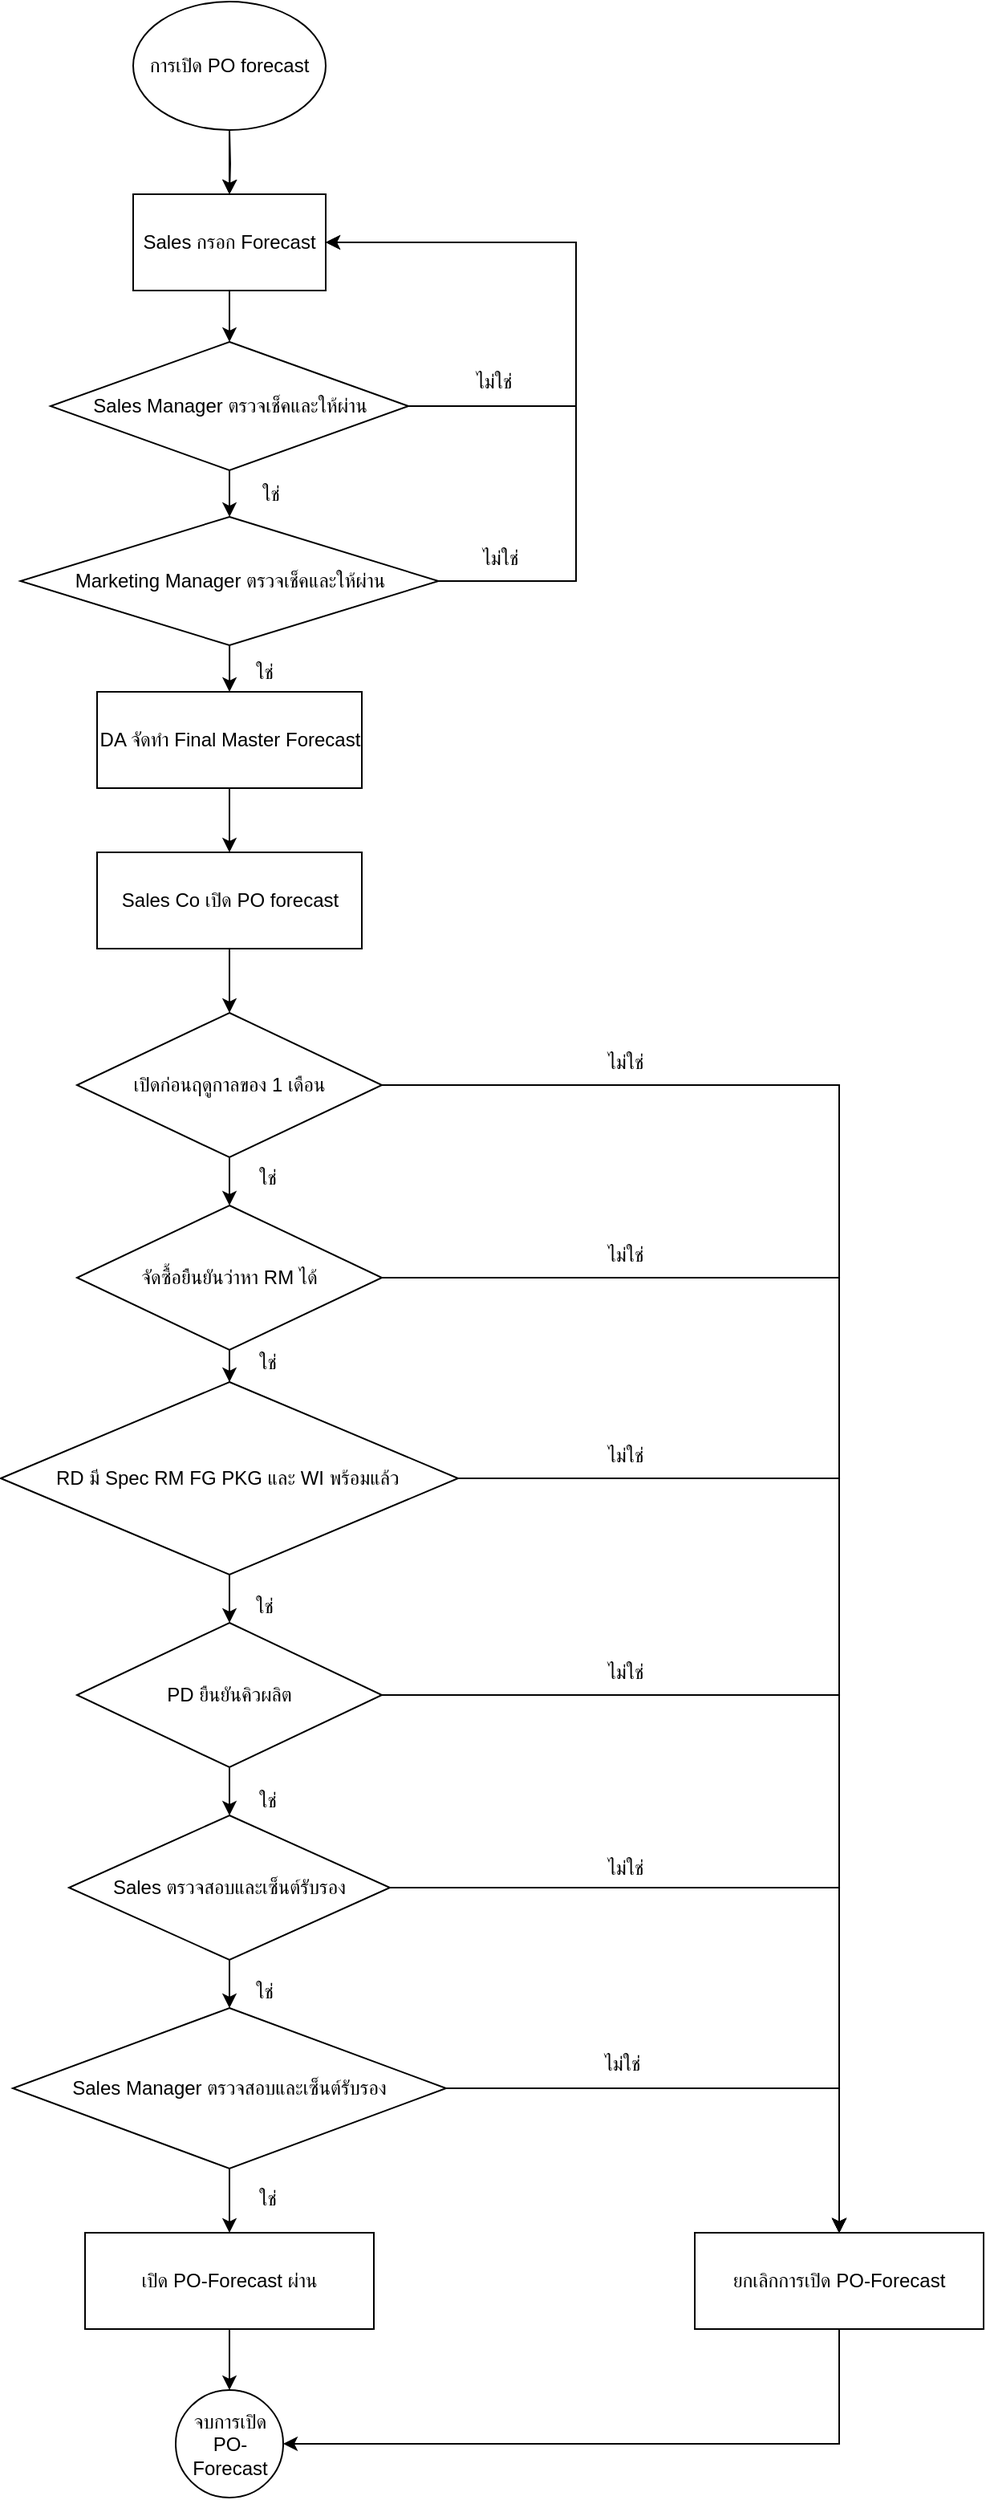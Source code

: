 <mxfile version="26.2.9">
  <diagram id="C5RBs43oDa-KdzZeNtuy" name="Page-1">
    <mxGraphModel dx="1428" dy="877" grid="0" gridSize="10" guides="1" tooltips="1" connect="1" arrows="1" fold="1" page="1" pageScale="1" pageWidth="827" pageHeight="1169" math="0" shadow="0">
      <root>
        <mxCell id="WIyWlLk6GJQsqaUBKTNV-0" />
        <mxCell id="WIyWlLk6GJQsqaUBKTNV-1" parent="WIyWlLk6GJQsqaUBKTNV-0" />
        <mxCell id="ul0n_eh6_xzhWPqqEAVD-3" style="edgeStyle=orthogonalEdgeStyle;rounded=0;orthogonalLoop=1;jettySize=auto;html=1;" parent="WIyWlLk6GJQsqaUBKTNV-1" target="ul0n_eh6_xzhWPqqEAVD-4" edge="1">
          <mxGeometry relative="1" as="geometry">
            <mxPoint x="230" y="240" as="targetPoint" />
            <mxPoint x="230" y="120" as="sourcePoint" />
          </mxGeometry>
        </mxCell>
        <mxCell id="MqeZe2jEh2oXcdcuC_fv-15" value="" style="edgeStyle=orthogonalEdgeStyle;rounded=0;orthogonalLoop=1;jettySize=auto;html=1;" edge="1" parent="WIyWlLk6GJQsqaUBKTNV-1" source="ul0n_eh6_xzhWPqqEAVD-4" target="MqeZe2jEh2oXcdcuC_fv-11">
          <mxGeometry relative="1" as="geometry" />
        </mxCell>
        <mxCell id="ul0n_eh6_xzhWPqqEAVD-4" value="Sales กรอก Forecast" style="rounded=0;whiteSpace=wrap;html=1;" parent="WIyWlLk6GJQsqaUBKTNV-1" vertex="1">
          <mxGeometry x="170" y="160" width="120" height="60" as="geometry" />
        </mxCell>
        <mxCell id="ul0n_eh6_xzhWPqqEAVD-14" value="" style="edgeStyle=orthogonalEdgeStyle;rounded=0;orthogonalLoop=1;jettySize=auto;html=1;strokeColor=light-dark(#000000,#000000);" parent="WIyWlLk6GJQsqaUBKTNV-1" source="ul0n_eh6_xzhWPqqEAVD-11" target="ul0n_eh6_xzhWPqqEAVD-13" edge="1">
          <mxGeometry relative="1" as="geometry" />
        </mxCell>
        <mxCell id="ul0n_eh6_xzhWPqqEAVD-11" value="DA จัดทำ Final Master Forecast&lt;span style=&quot;color: rgba(0, 0, 0, 0); font-family: monospace; font-size: 0px; text-align: start; text-wrap-mode: nowrap;&quot;&gt;%3CmxGraphModel%3E%3Croot%3E%3CmxCell%20id%3D%220%22%2F%3E%3CmxCell%20id%3D%221%22%20parent%3D%220%22%2F%3E%3CmxCell%20id%3D%222%22%20value%3D%22Marketing%20Manager%20%E0%B8%95%E0%B8%A3%E0%B8%A7%E0%B8%88%E0%B9%80%E0%B8%8A%E0%B9%87%E0%B8%84%22%20style%3D%22rounded%3D0%3BwhiteSpace%3Dwrap%3Bhtml%3D1%3B%22%20vertex%3D%221%22%20parent%3D%221%22%3E%3CmxGeometry%20x%3D%22147.5%22%20y%3D%22370%22%20width%3D%22165%22%20height%3D%2260%22%20as%3D%22geometry%22%2F%3E%3C%2FmxCell%3E%3C%2Froot%3E%3C%2FmxGraphModel%3E&lt;/span&gt;" style="rounded=0;whiteSpace=wrap;html=1;" parent="WIyWlLk6GJQsqaUBKTNV-1" vertex="1">
          <mxGeometry x="147.5" y="470" width="165" height="60" as="geometry" />
        </mxCell>
        <mxCell id="ul0n_eh6_xzhWPqqEAVD-20" value="" style="edgeStyle=orthogonalEdgeStyle;rounded=0;orthogonalLoop=1;jettySize=auto;html=1;" parent="WIyWlLk6GJQsqaUBKTNV-1" source="ul0n_eh6_xzhWPqqEAVD-13" target="ul0n_eh6_xzhWPqqEAVD-15" edge="1">
          <mxGeometry relative="1" as="geometry" />
        </mxCell>
        <mxCell id="ul0n_eh6_xzhWPqqEAVD-13" value="Sales Co เปิด PO forecast" style="rounded=0;whiteSpace=wrap;html=1;" parent="WIyWlLk6GJQsqaUBKTNV-1" vertex="1">
          <mxGeometry x="147.5" y="570" width="165" height="60" as="geometry" />
        </mxCell>
        <mxCell id="PnefCcI8xvtNNN-fNU-R-4" value="" style="edgeStyle=orthogonalEdgeStyle;rounded=0;orthogonalLoop=1;jettySize=auto;html=1;" parent="WIyWlLk6GJQsqaUBKTNV-1" source="ul0n_eh6_xzhWPqqEAVD-15" target="PnefCcI8xvtNNN-fNU-R-0" edge="1">
          <mxGeometry relative="1" as="geometry" />
        </mxCell>
        <mxCell id="PnefCcI8xvtNNN-fNU-R-22" style="edgeStyle=orthogonalEdgeStyle;rounded=0;orthogonalLoop=1;jettySize=auto;html=1;entryX=0.5;entryY=0;entryDx=0;entryDy=0;strokeColor=light-dark(#000000,#000000);" parent="WIyWlLk6GJQsqaUBKTNV-1" source="ul0n_eh6_xzhWPqqEAVD-15" target="PnefCcI8xvtNNN-fNU-R-11" edge="1">
          <mxGeometry relative="1" as="geometry" />
        </mxCell>
        <mxCell id="ul0n_eh6_xzhWPqqEAVD-15" value="เปิดก่อนฤดูกาลของ 1 เดือน" style="rhombus;whiteSpace=wrap;html=1;" parent="WIyWlLk6GJQsqaUBKTNV-1" vertex="1">
          <mxGeometry x="135" y="670" width="190" height="90" as="geometry" />
        </mxCell>
        <mxCell id="ul0n_eh6_xzhWPqqEAVD-19" value="" style="edgeStyle=orthogonalEdgeStyle;rounded=0;orthogonalLoop=1;jettySize=auto;html=1;strokeColor=light-dark(#000000,#000000);" parent="WIyWlLk6GJQsqaUBKTNV-1" source="ul0n_eh6_xzhWPqqEAVD-16" target="ul0n_eh6_xzhWPqqEAVD-4" edge="1">
          <mxGeometry relative="1" as="geometry" />
        </mxCell>
        <mxCell id="ul0n_eh6_xzhWPqqEAVD-16" value="การเปิด PO forecast" style="ellipse;whiteSpace=wrap;html=1;" parent="WIyWlLk6GJQsqaUBKTNV-1" vertex="1">
          <mxGeometry x="170" y="40" width="120" height="80" as="geometry" />
        </mxCell>
        <mxCell id="ul0n_eh6_xzhWPqqEAVD-23" value="จบการเปิด PO-Forecast" style="ellipse;whiteSpace=wrap;html=1;aspect=fixed;" parent="WIyWlLk6GJQsqaUBKTNV-1" vertex="1">
          <mxGeometry x="196.5" y="1528" width="67" height="67" as="geometry" />
        </mxCell>
        <mxCell id="PnefCcI8xvtNNN-fNU-R-5" value="" style="edgeStyle=orthogonalEdgeStyle;rounded=0;orthogonalLoop=1;jettySize=auto;html=1;" parent="WIyWlLk6GJQsqaUBKTNV-1" source="PnefCcI8xvtNNN-fNU-R-0" target="PnefCcI8xvtNNN-fNU-R-1" edge="1">
          <mxGeometry relative="1" as="geometry" />
        </mxCell>
        <mxCell id="PnefCcI8xvtNNN-fNU-R-23" style="edgeStyle=orthogonalEdgeStyle;rounded=0;orthogonalLoop=1;jettySize=auto;html=1;entryX=0.5;entryY=0;entryDx=0;entryDy=0;strokeColor=light-dark(#000000,#000000);" parent="WIyWlLk6GJQsqaUBKTNV-1" source="PnefCcI8xvtNNN-fNU-R-0" target="PnefCcI8xvtNNN-fNU-R-11" edge="1">
          <mxGeometry relative="1" as="geometry" />
        </mxCell>
        <mxCell id="PnefCcI8xvtNNN-fNU-R-0" value="จัดซื้อยืนยันว่าหา RM ได้&lt;span style=&quot;color: rgba(0, 0, 0, 0); font-family: monospace; font-size: 0px; text-align: start; text-wrap-mode: nowrap;&quot;&gt;%3CmxGraphModel%3E%3Croot%3E%3CmxCell%20id%3D%220%22%2F%3E%3CmxCell%20id%3D%221%22%20parent%3D%220%22%2F%3E%3CmxCell%20id%3D%222%22%20value%3D%22%E0%B9%80%E0%B8%9B%E0%B8%B4%E0%B8%94%E0%B8%81%E0%B9%88%E0%B8%AD%E0%B8%99%E0%B8%A4%E0%B8%94%E0%B8%B9%E0%B8%81%E0%B8%B2%E0%B8%A5%E0%B8%82%E0%B8%AD%E0%B8%87%201%20%E0%B9%80%E0%B8%94%E0%B8%B7%E0%B8%AD%E0%B8%99%22%20style%3D%22rhombus%3BwhiteSpace%3Dwrap%3Bhtml%3D1%3B%22%20vertex%3D%221%22%20parent%3D%221%22%3E%3CmxGeometry%20x%3D%22135%22%20y%3D%22670%22%20width%3D%22190%22%20height%3D%2290%22%20as%3D%22geometry%22%2F%3E%3C%2FmxCell%3E%3C%2Froot%3E%3C%2FmxGraphModel%3E&lt;/span&gt;&lt;span style=&quot;color: rgba(0, 0, 0, 0); font-family: monospace; font-size: 0px; text-align: start; text-wrap-mode: nowrap;&quot;&gt;%3CmxGraphModel%3E%3Croot%3E%3CmxCell%20id%3D%220%22%2F%3E%3CmxCell%20id%3D%221%22%20parent%3D%220%22%2F%3E%3CmxCell%20id%3D%222%22%20value%3D%22%E0%B9%80%E0%B8%9B%E0%B8%B4%E0%B8%94%E0%B8%81%E0%B9%88%E0%B8%AD%E0%B8%99%E0%B8%A4%E0%B8%94%E0%B8%B9%E0%B8%81%E0%B8%B2%E0%B8%A5%E0%B8%82%E0%B8%AD%E0%B8%87%201%20%E0%B9%80%E0%B8%94%E0%B8%B7%E0%B8%AD%E0%B8%99%22%20style%3D%22rhombus%3BwhiteSpace%3Dwrap%3Bhtml%3D1%3B%22%20vertex%3D%221%22%20parent%3D%221%22%3E%3CmxGeometry%20x%3D%22135%22%20y%3D%22670%22%20width%3D%22190%22%20height%3D%2290%22%20as%3D%22geometry%22%2F%3E%3C%2FmxCell%3E%3C%2Froot%3E%3C%2FmxGraphModel%3E&lt;/span&gt;" style="rhombus;whiteSpace=wrap;html=1;" parent="WIyWlLk6GJQsqaUBKTNV-1" vertex="1">
          <mxGeometry x="135" y="790" width="190" height="90" as="geometry" />
        </mxCell>
        <mxCell id="PnefCcI8xvtNNN-fNU-R-6" value="" style="edgeStyle=orthogonalEdgeStyle;rounded=0;orthogonalLoop=1;jettySize=auto;html=1;" parent="WIyWlLk6GJQsqaUBKTNV-1" source="PnefCcI8xvtNNN-fNU-R-1" target="PnefCcI8xvtNNN-fNU-R-3" edge="1">
          <mxGeometry relative="1" as="geometry" />
        </mxCell>
        <mxCell id="PnefCcI8xvtNNN-fNU-R-24" style="edgeStyle=orthogonalEdgeStyle;rounded=0;orthogonalLoop=1;jettySize=auto;html=1;entryX=0.5;entryY=0;entryDx=0;entryDy=0;strokeColor=light-dark(#000000,#000000);" parent="WIyWlLk6GJQsqaUBKTNV-1" source="PnefCcI8xvtNNN-fNU-R-1" target="PnefCcI8xvtNNN-fNU-R-11" edge="1">
          <mxGeometry relative="1" as="geometry">
            <mxPoint x="610" y="1430" as="targetPoint" />
          </mxGeometry>
        </mxCell>
        <mxCell id="PnefCcI8xvtNNN-fNU-R-1" value="RD มี Spec RM FG PKG และ WI พร้อมแล้ว&amp;nbsp;" style="rhombus;whiteSpace=wrap;html=1;" parent="WIyWlLk6GJQsqaUBKTNV-1" vertex="1">
          <mxGeometry x="87.5" y="900" width="285" height="120" as="geometry" />
        </mxCell>
        <mxCell id="PnefCcI8xvtNNN-fNU-R-16" value="" style="edgeStyle=orthogonalEdgeStyle;rounded=0;orthogonalLoop=1;jettySize=auto;html=1;" parent="WIyWlLk6GJQsqaUBKTNV-1" source="PnefCcI8xvtNNN-fNU-R-3" target="PnefCcI8xvtNNN-fNU-R-12" edge="1">
          <mxGeometry relative="1" as="geometry" />
        </mxCell>
        <mxCell id="PnefCcI8xvtNNN-fNU-R-25" style="edgeStyle=orthogonalEdgeStyle;rounded=0;orthogonalLoop=1;jettySize=auto;html=1;entryX=0.5;entryY=0;entryDx=0;entryDy=0;strokeColor=light-dark(#000000,#000000);" parent="WIyWlLk6GJQsqaUBKTNV-1" source="PnefCcI8xvtNNN-fNU-R-3" target="PnefCcI8xvtNNN-fNU-R-11" edge="1">
          <mxGeometry relative="1" as="geometry">
            <mxPoint x="610" y="1420" as="targetPoint" />
          </mxGeometry>
        </mxCell>
        <mxCell id="PnefCcI8xvtNNN-fNU-R-3" value="PD ยืนยันคิวผลิต" style="rhombus;whiteSpace=wrap;html=1;" parent="WIyWlLk6GJQsqaUBKTNV-1" vertex="1">
          <mxGeometry x="135" y="1050" width="190" height="90" as="geometry" />
        </mxCell>
        <mxCell id="PnefCcI8xvtNNN-fNU-R-21" style="edgeStyle=orthogonalEdgeStyle;rounded=0;orthogonalLoop=1;jettySize=auto;html=1;entryX=1;entryY=0.5;entryDx=0;entryDy=0;" parent="WIyWlLk6GJQsqaUBKTNV-1" source="PnefCcI8xvtNNN-fNU-R-11" target="ul0n_eh6_xzhWPqqEAVD-23" edge="1">
          <mxGeometry relative="1" as="geometry">
            <Array as="points">
              <mxPoint x="610" y="1562" />
            </Array>
          </mxGeometry>
        </mxCell>
        <mxCell id="PnefCcI8xvtNNN-fNU-R-11" value="ยกเลิกการเปิด PO-Forecast" style="rounded=0;whiteSpace=wrap;html=1;" parent="WIyWlLk6GJQsqaUBKTNV-1" vertex="1">
          <mxGeometry x="520" y="1430" width="180" height="60" as="geometry" />
        </mxCell>
        <mxCell id="PnefCcI8xvtNNN-fNU-R-17" value="" style="edgeStyle=orthogonalEdgeStyle;rounded=0;orthogonalLoop=1;jettySize=auto;html=1;" parent="WIyWlLk6GJQsqaUBKTNV-1" source="PnefCcI8xvtNNN-fNU-R-12" target="PnefCcI8xvtNNN-fNU-R-13" edge="1">
          <mxGeometry relative="1" as="geometry" />
        </mxCell>
        <mxCell id="PnefCcI8xvtNNN-fNU-R-26" style="edgeStyle=orthogonalEdgeStyle;rounded=0;orthogonalLoop=1;jettySize=auto;html=1;entryX=0.5;entryY=0;entryDx=0;entryDy=0;strokeColor=light-dark(#000000,#000000);" parent="WIyWlLk6GJQsqaUBKTNV-1" source="PnefCcI8xvtNNN-fNU-R-12" target="PnefCcI8xvtNNN-fNU-R-11" edge="1">
          <mxGeometry relative="1" as="geometry">
            <mxPoint x="610" y="1420" as="targetPoint" />
          </mxGeometry>
        </mxCell>
        <mxCell id="PnefCcI8xvtNNN-fNU-R-12" value="Sales ตรวจสอบและเซ็นต์รับรอง" style="rhombus;whiteSpace=wrap;html=1;" parent="WIyWlLk6GJQsqaUBKTNV-1" vertex="1">
          <mxGeometry x="130" y="1170" width="200" height="90" as="geometry" />
        </mxCell>
        <mxCell id="PnefCcI8xvtNNN-fNU-R-19" value="" style="edgeStyle=orthogonalEdgeStyle;rounded=0;orthogonalLoop=1;jettySize=auto;html=1;" parent="WIyWlLk6GJQsqaUBKTNV-1" source="PnefCcI8xvtNNN-fNU-R-13" target="PnefCcI8xvtNNN-fNU-R-15" edge="1">
          <mxGeometry relative="1" as="geometry" />
        </mxCell>
        <mxCell id="PnefCcI8xvtNNN-fNU-R-27" style="edgeStyle=orthogonalEdgeStyle;rounded=0;orthogonalLoop=1;jettySize=auto;html=1;entryX=0.5;entryY=0;entryDx=0;entryDy=0;strokeColor=light-dark(#000000,#000000);" parent="WIyWlLk6GJQsqaUBKTNV-1" source="PnefCcI8xvtNNN-fNU-R-13" target="PnefCcI8xvtNNN-fNU-R-11" edge="1">
          <mxGeometry relative="1" as="geometry">
            <mxPoint x="700" y="1340" as="targetPoint" />
            <Array as="points">
              <mxPoint x="610" y="1340" />
            </Array>
          </mxGeometry>
        </mxCell>
        <mxCell id="PnefCcI8xvtNNN-fNU-R-13" value="Sales Manager ตรวจสอบและเซ็นต์รับรอง" style="rhombus;whiteSpace=wrap;html=1;" parent="WIyWlLk6GJQsqaUBKTNV-1" vertex="1">
          <mxGeometry x="95" y="1290" width="270" height="100" as="geometry" />
        </mxCell>
        <mxCell id="PnefCcI8xvtNNN-fNU-R-20" value="" style="edgeStyle=orthogonalEdgeStyle;rounded=0;orthogonalLoop=1;jettySize=auto;html=1;" parent="WIyWlLk6GJQsqaUBKTNV-1" source="PnefCcI8xvtNNN-fNU-R-15" target="ul0n_eh6_xzhWPqqEAVD-23" edge="1">
          <mxGeometry relative="1" as="geometry" />
        </mxCell>
        <mxCell id="PnefCcI8xvtNNN-fNU-R-15" value="เปิด PO-Forecast ผ่าน" style="rounded=0;whiteSpace=wrap;html=1;" parent="WIyWlLk6GJQsqaUBKTNV-1" vertex="1">
          <mxGeometry x="140" y="1430" width="180" height="60" as="geometry" />
        </mxCell>
        <mxCell id="PnefCcI8xvtNNN-fNU-R-28" value="ใช่" style="text;html=1;align=center;verticalAlign=middle;whiteSpace=wrap;rounded=0;" parent="WIyWlLk6GJQsqaUBKTNV-1" vertex="1">
          <mxGeometry x="224" y="758" width="60" height="30" as="geometry" />
        </mxCell>
        <mxCell id="PnefCcI8xvtNNN-fNU-R-34" value="ไม่ใช่" style="text;html=1;align=center;verticalAlign=middle;whiteSpace=wrap;rounded=0;" parent="WIyWlLk6GJQsqaUBKTNV-1" vertex="1">
          <mxGeometry x="447" y="686" width="60" height="30" as="geometry" />
        </mxCell>
        <mxCell id="MqeZe2jEh2oXcdcuC_fv-1" value="ใช่" style="text;html=1;align=center;verticalAlign=middle;whiteSpace=wrap;rounded=0;" vertex="1" parent="WIyWlLk6GJQsqaUBKTNV-1">
          <mxGeometry x="224" y="873" width="60" height="30" as="geometry" />
        </mxCell>
        <mxCell id="MqeZe2jEh2oXcdcuC_fv-2" value="ใช่" style="text;html=1;align=center;verticalAlign=middle;whiteSpace=wrap;rounded=0;" vertex="1" parent="WIyWlLk6GJQsqaUBKTNV-1">
          <mxGeometry x="222" y="1025" width="60" height="30" as="geometry" />
        </mxCell>
        <mxCell id="MqeZe2jEh2oXcdcuC_fv-3" value="ใช่" style="text;html=1;align=center;verticalAlign=middle;whiteSpace=wrap;rounded=0;" vertex="1" parent="WIyWlLk6GJQsqaUBKTNV-1">
          <mxGeometry x="224" y="1146" width="60" height="30" as="geometry" />
        </mxCell>
        <mxCell id="MqeZe2jEh2oXcdcuC_fv-4" value="ใช่" style="text;html=1;align=center;verticalAlign=middle;whiteSpace=wrap;rounded=0;" vertex="1" parent="WIyWlLk6GJQsqaUBKTNV-1">
          <mxGeometry x="222" y="1265" width="60" height="30" as="geometry" />
        </mxCell>
        <mxCell id="MqeZe2jEh2oXcdcuC_fv-5" value="ใช่" style="text;html=1;align=center;verticalAlign=middle;whiteSpace=wrap;rounded=0;" vertex="1" parent="WIyWlLk6GJQsqaUBKTNV-1">
          <mxGeometry x="224" y="1394" width="60" height="30" as="geometry" />
        </mxCell>
        <mxCell id="MqeZe2jEh2oXcdcuC_fv-6" value="ไม่ใช่" style="text;html=1;align=center;verticalAlign=middle;whiteSpace=wrap;rounded=0;" vertex="1" parent="WIyWlLk6GJQsqaUBKTNV-1">
          <mxGeometry x="447" y="806" width="60" height="30" as="geometry" />
        </mxCell>
        <mxCell id="MqeZe2jEh2oXcdcuC_fv-7" value="ไม่ใช่" style="text;html=1;align=center;verticalAlign=middle;whiteSpace=wrap;rounded=0;" vertex="1" parent="WIyWlLk6GJQsqaUBKTNV-1">
          <mxGeometry x="447" y="931" width="60" height="30" as="geometry" />
        </mxCell>
        <mxCell id="MqeZe2jEh2oXcdcuC_fv-8" value="ไม่ใช่" style="text;html=1;align=center;verticalAlign=middle;whiteSpace=wrap;rounded=0;" vertex="1" parent="WIyWlLk6GJQsqaUBKTNV-1">
          <mxGeometry x="447" y="1066" width="60" height="30" as="geometry" />
        </mxCell>
        <mxCell id="MqeZe2jEh2oXcdcuC_fv-9" value="ไม่ใช่" style="text;html=1;align=center;verticalAlign=middle;whiteSpace=wrap;rounded=0;" vertex="1" parent="WIyWlLk6GJQsqaUBKTNV-1">
          <mxGeometry x="447" y="1188" width="60" height="30" as="geometry" />
        </mxCell>
        <mxCell id="MqeZe2jEh2oXcdcuC_fv-10" value="ไม่ใช่" style="text;html=1;align=center;verticalAlign=middle;whiteSpace=wrap;rounded=0;" vertex="1" parent="WIyWlLk6GJQsqaUBKTNV-1">
          <mxGeometry x="445" y="1310" width="60" height="30" as="geometry" />
        </mxCell>
        <mxCell id="MqeZe2jEh2oXcdcuC_fv-16" value="" style="edgeStyle=orthogonalEdgeStyle;rounded=0;orthogonalLoop=1;jettySize=auto;html=1;" edge="1" parent="WIyWlLk6GJQsqaUBKTNV-1" source="MqeZe2jEh2oXcdcuC_fv-11" target="MqeZe2jEh2oXcdcuC_fv-14">
          <mxGeometry relative="1" as="geometry" />
        </mxCell>
        <mxCell id="MqeZe2jEh2oXcdcuC_fv-19" style="edgeStyle=orthogonalEdgeStyle;rounded=0;orthogonalLoop=1;jettySize=auto;html=1;entryX=1;entryY=0.5;entryDx=0;entryDy=0;" edge="1" parent="WIyWlLk6GJQsqaUBKTNV-1" source="MqeZe2jEh2oXcdcuC_fv-11" target="ul0n_eh6_xzhWPqqEAVD-4">
          <mxGeometry relative="1" as="geometry">
            <Array as="points">
              <mxPoint x="446" y="292" />
              <mxPoint x="446" y="190" />
            </Array>
          </mxGeometry>
        </mxCell>
        <mxCell id="MqeZe2jEh2oXcdcuC_fv-11" value="Sales Manager ตรวจเช็คและให้ผ่าน" style="rhombus;whiteSpace=wrap;html=1;" vertex="1" parent="WIyWlLk6GJQsqaUBKTNV-1">
          <mxGeometry x="118.5" y="252" width="223" height="80" as="geometry" />
        </mxCell>
        <mxCell id="MqeZe2jEh2oXcdcuC_fv-17" value="" style="edgeStyle=orthogonalEdgeStyle;rounded=0;orthogonalLoop=1;jettySize=auto;html=1;" edge="1" parent="WIyWlLk6GJQsqaUBKTNV-1" source="MqeZe2jEh2oXcdcuC_fv-14" target="ul0n_eh6_xzhWPqqEAVD-11">
          <mxGeometry relative="1" as="geometry" />
        </mxCell>
        <mxCell id="MqeZe2jEh2oXcdcuC_fv-18" style="edgeStyle=orthogonalEdgeStyle;rounded=0;orthogonalLoop=1;jettySize=auto;html=1;entryX=1;entryY=0.5;entryDx=0;entryDy=0;" edge="1" parent="WIyWlLk6GJQsqaUBKTNV-1" source="MqeZe2jEh2oXcdcuC_fv-14" target="ul0n_eh6_xzhWPqqEAVD-4">
          <mxGeometry relative="1" as="geometry">
            <Array as="points">
              <mxPoint x="446" y="401" />
              <mxPoint x="446" y="190" />
            </Array>
          </mxGeometry>
        </mxCell>
        <mxCell id="MqeZe2jEh2oXcdcuC_fv-14" value="Marketing Manager ตรวจเช็คและให้ผ่าน" style="rhombus;whiteSpace=wrap;html=1;" vertex="1" parent="WIyWlLk6GJQsqaUBKTNV-1">
          <mxGeometry x="99.75" y="361" width="260.5" height="80" as="geometry" />
        </mxCell>
        <mxCell id="MqeZe2jEh2oXcdcuC_fv-20" value="ใช่" style="text;html=1;align=center;verticalAlign=middle;whiteSpace=wrap;rounded=0;" vertex="1" parent="WIyWlLk6GJQsqaUBKTNV-1">
          <mxGeometry x="226" y="332" width="60" height="30" as="geometry" />
        </mxCell>
        <mxCell id="MqeZe2jEh2oXcdcuC_fv-21" value="ใช่" style="text;html=1;align=center;verticalAlign=middle;whiteSpace=wrap;rounded=0;" vertex="1" parent="WIyWlLk6GJQsqaUBKTNV-1">
          <mxGeometry x="222" y="443" width="60" height="30" as="geometry" />
        </mxCell>
        <mxCell id="MqeZe2jEh2oXcdcuC_fv-22" value="ไม่ใช่" style="text;html=1;align=center;verticalAlign=middle;whiteSpace=wrap;rounded=0;" vertex="1" parent="WIyWlLk6GJQsqaUBKTNV-1">
          <mxGeometry x="365" y="262" width="60" height="30" as="geometry" />
        </mxCell>
        <mxCell id="MqeZe2jEh2oXcdcuC_fv-23" value="ไม่ใช่" style="text;html=1;align=center;verticalAlign=middle;whiteSpace=wrap;rounded=0;" vertex="1" parent="WIyWlLk6GJQsqaUBKTNV-1">
          <mxGeometry x="369" y="372" width="60" height="30" as="geometry" />
        </mxCell>
      </root>
    </mxGraphModel>
  </diagram>
</mxfile>
